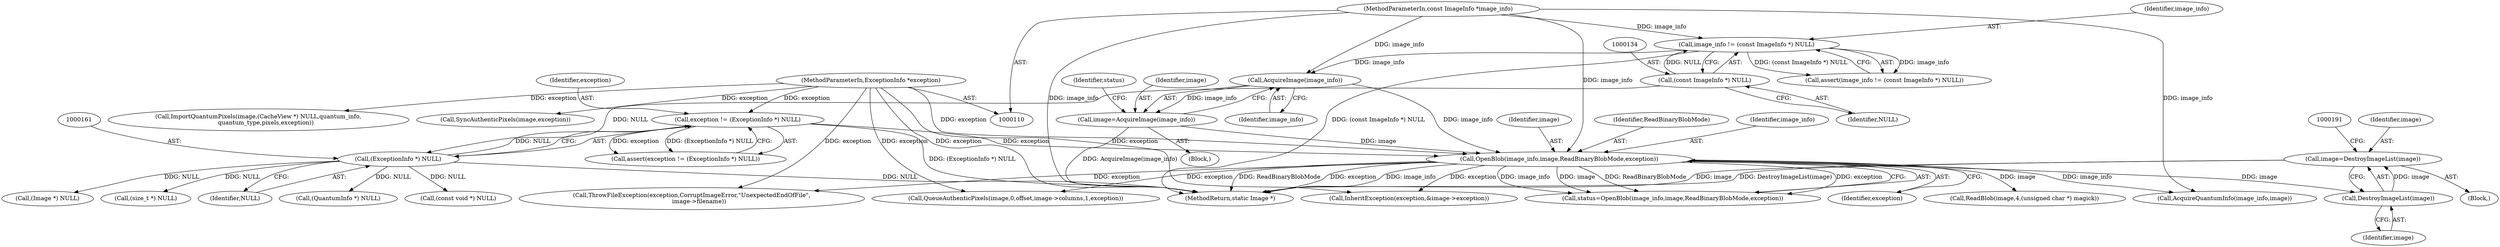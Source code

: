 digraph "0_ImageMagick_f6e9d0d9955e85bdd7540b251cd50d598dacc5e6_14@pointer" {
"1000185" [label="(Call,image=DestroyImageList(image))"];
"1000187" [label="(Call,DestroyImageList(image))"];
"1000175" [label="(Call,OpenBlob(image_info,image,ReadBinaryBlobMode,exception))"];
"1000171" [label="(Call,AcquireImage(image_info))"];
"1000131" [label="(Call,image_info != (const ImageInfo *) NULL)"];
"1000111" [label="(MethodParameterIn,const ImageInfo *image_info)"];
"1000133" [label="(Call,(const ImageInfo *) NULL)"];
"1000169" [label="(Call,image=AcquireImage(image_info))"];
"1000158" [label="(Call,exception != (ExceptionInfo *) NULL)"];
"1000112" [label="(MethodParameterIn,ExceptionInfo *exception)"];
"1000160" [label="(Call,(ExceptionInfo *) NULL)"];
"1003245" [label="(Call,ThrowFileException(exception,CorruptImageError,\"UnexpectedEndOfFile\",\n        image->filename))"];
"1003259" [label="(MethodReturn,static Image *)"];
"1000162" [label="(Identifier,NULL)"];
"1000113" [label="(Block,)"];
"1003180" [label="(Call,QueueAuthenticPixels(image,0,offset,image->columns,1,exception))"];
"1000185" [label="(Call,image=DestroyImageList(image))"];
"1000171" [label="(Call,AcquireImage(image_info))"];
"1000135" [label="(Identifier,NULL)"];
"1000176" [label="(Identifier,image_info)"];
"1000159" [label="(Identifier,exception)"];
"1000177" [label="(Identifier,image)"];
"1000179" [label="(Identifier,exception)"];
"1000198" [label="(Call,ReadBlob(image,4,(unsigned char *) magick))"];
"1000133" [label="(Call,(const ImageInfo *) NULL)"];
"1000170" [label="(Identifier,image)"];
"1000158" [label="(Call,exception != (ExceptionInfo *) NULL)"];
"1002694" [label="(Call,(const void *) NULL)"];
"1000169" [label="(Call,image=AcquireImage(image_info))"];
"1000187" [label="(Call,DestroyImageList(image))"];
"1000174" [label="(Identifier,status)"];
"1000178" [label="(Identifier,ReadBinaryBlobMode)"];
"1000186" [label="(Identifier,image)"];
"1000111" [label="(MethodParameterIn,const ImageInfo *image_info)"];
"1000131" [label="(Call,image_info != (const ImageInfo *) NULL)"];
"1003202" [label="(Call,ImportQuantumPixels(image,(CacheView *) NULL,quantum_info,\n        quantum_type,pixels,exception))"];
"1002781" [label="(Call,InheritException(exception,&image->exception))"];
"1000157" [label="(Call,assert(exception != (ExceptionInfo *) NULL))"];
"1000188" [label="(Identifier,image)"];
"1000175" [label="(Call,OpenBlob(image_info,image,ReadBinaryBlobMode,exception))"];
"1000190" [label="(Call,(Image *) NULL)"];
"1000478" [label="(Call,(size_t *) NULL)"];
"1000160" [label="(Call,(ExceptionInfo *) NULL)"];
"1003216" [label="(Call,SyncAuthenticPixels(image,exception))"];
"1000173" [label="(Call,status=OpenBlob(image_info,image,ReadBinaryBlobMode,exception))"];
"1000172" [label="(Identifier,image_info)"];
"1000112" [label="(MethodParameterIn,ExceptionInfo *exception)"];
"1000184" [label="(Block,)"];
"1003062" [label="(Call,AcquireQuantumInfo(image_info,image))"];
"1003068" [label="(Call,(QuantumInfo *) NULL)"];
"1000130" [label="(Call,assert(image_info != (const ImageInfo *) NULL))"];
"1000132" [label="(Identifier,image_info)"];
"1000185" -> "1000184"  [label="AST: "];
"1000185" -> "1000187"  [label="CFG: "];
"1000186" -> "1000185"  [label="AST: "];
"1000187" -> "1000185"  [label="AST: "];
"1000191" -> "1000185"  [label="CFG: "];
"1000185" -> "1003259"  [label="DDG: image"];
"1000185" -> "1003259"  [label="DDG: DestroyImageList(image)"];
"1000187" -> "1000185"  [label="DDG: image"];
"1000187" -> "1000188"  [label="CFG: "];
"1000188" -> "1000187"  [label="AST: "];
"1000175" -> "1000187"  [label="DDG: image"];
"1000175" -> "1000173"  [label="AST: "];
"1000175" -> "1000179"  [label="CFG: "];
"1000176" -> "1000175"  [label="AST: "];
"1000177" -> "1000175"  [label="AST: "];
"1000178" -> "1000175"  [label="AST: "];
"1000179" -> "1000175"  [label="AST: "];
"1000173" -> "1000175"  [label="CFG: "];
"1000175" -> "1003259"  [label="DDG: ReadBinaryBlobMode"];
"1000175" -> "1003259"  [label="DDG: exception"];
"1000175" -> "1003259"  [label="DDG: image_info"];
"1000175" -> "1000173"  [label="DDG: image_info"];
"1000175" -> "1000173"  [label="DDG: image"];
"1000175" -> "1000173"  [label="DDG: ReadBinaryBlobMode"];
"1000175" -> "1000173"  [label="DDG: exception"];
"1000171" -> "1000175"  [label="DDG: image_info"];
"1000111" -> "1000175"  [label="DDG: image_info"];
"1000169" -> "1000175"  [label="DDG: image"];
"1000158" -> "1000175"  [label="DDG: exception"];
"1000112" -> "1000175"  [label="DDG: exception"];
"1000175" -> "1000198"  [label="DDG: image"];
"1000175" -> "1002781"  [label="DDG: exception"];
"1000175" -> "1003062"  [label="DDG: image_info"];
"1000175" -> "1003180"  [label="DDG: exception"];
"1000175" -> "1003245"  [label="DDG: exception"];
"1000171" -> "1000169"  [label="AST: "];
"1000171" -> "1000172"  [label="CFG: "];
"1000172" -> "1000171"  [label="AST: "];
"1000169" -> "1000171"  [label="CFG: "];
"1000171" -> "1000169"  [label="DDG: image_info"];
"1000131" -> "1000171"  [label="DDG: image_info"];
"1000111" -> "1000171"  [label="DDG: image_info"];
"1000131" -> "1000130"  [label="AST: "];
"1000131" -> "1000133"  [label="CFG: "];
"1000132" -> "1000131"  [label="AST: "];
"1000133" -> "1000131"  [label="AST: "];
"1000130" -> "1000131"  [label="CFG: "];
"1000131" -> "1003259"  [label="DDG: (const ImageInfo *) NULL"];
"1000131" -> "1000130"  [label="DDG: image_info"];
"1000131" -> "1000130"  [label="DDG: (const ImageInfo *) NULL"];
"1000111" -> "1000131"  [label="DDG: image_info"];
"1000133" -> "1000131"  [label="DDG: NULL"];
"1000111" -> "1000110"  [label="AST: "];
"1000111" -> "1003259"  [label="DDG: image_info"];
"1000111" -> "1003062"  [label="DDG: image_info"];
"1000133" -> "1000135"  [label="CFG: "];
"1000134" -> "1000133"  [label="AST: "];
"1000135" -> "1000133"  [label="AST: "];
"1000133" -> "1000160"  [label="DDG: NULL"];
"1000169" -> "1000113"  [label="AST: "];
"1000170" -> "1000169"  [label="AST: "];
"1000174" -> "1000169"  [label="CFG: "];
"1000169" -> "1003259"  [label="DDG: AcquireImage(image_info)"];
"1000158" -> "1000157"  [label="AST: "];
"1000158" -> "1000160"  [label="CFG: "];
"1000159" -> "1000158"  [label="AST: "];
"1000160" -> "1000158"  [label="AST: "];
"1000157" -> "1000158"  [label="CFG: "];
"1000158" -> "1003259"  [label="DDG: (ExceptionInfo *) NULL"];
"1000158" -> "1000157"  [label="DDG: exception"];
"1000158" -> "1000157"  [label="DDG: (ExceptionInfo *) NULL"];
"1000112" -> "1000158"  [label="DDG: exception"];
"1000160" -> "1000158"  [label="DDG: NULL"];
"1000112" -> "1000110"  [label="AST: "];
"1000112" -> "1003259"  [label="DDG: exception"];
"1000112" -> "1002781"  [label="DDG: exception"];
"1000112" -> "1003180"  [label="DDG: exception"];
"1000112" -> "1003202"  [label="DDG: exception"];
"1000112" -> "1003216"  [label="DDG: exception"];
"1000112" -> "1003245"  [label="DDG: exception"];
"1000160" -> "1000162"  [label="CFG: "];
"1000161" -> "1000160"  [label="AST: "];
"1000162" -> "1000160"  [label="AST: "];
"1000160" -> "1003259"  [label="DDG: NULL"];
"1000160" -> "1000190"  [label="DDG: NULL"];
"1000160" -> "1000478"  [label="DDG: NULL"];
"1000160" -> "1002694"  [label="DDG: NULL"];
"1000160" -> "1003068"  [label="DDG: NULL"];
}
